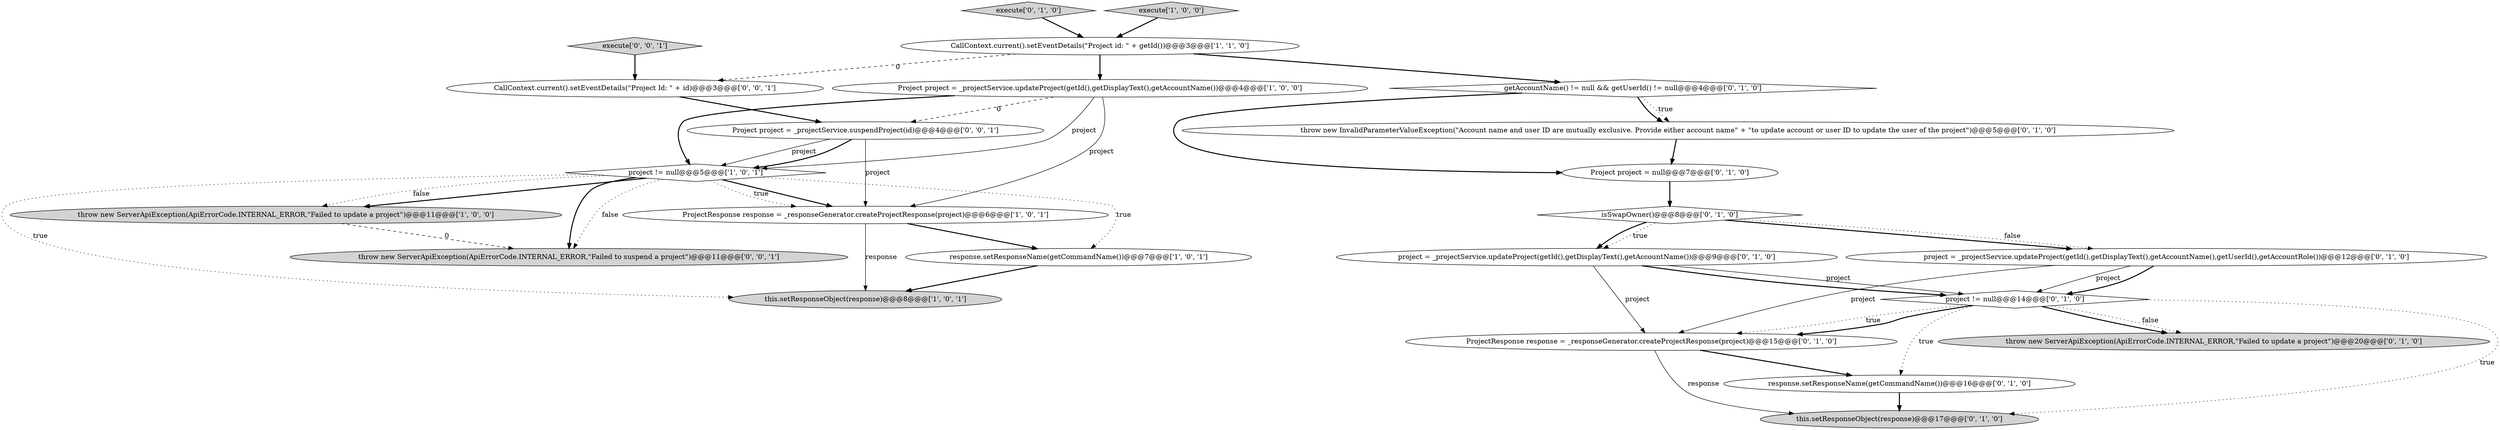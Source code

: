 digraph {
0 [style = filled, label = "this.setResponseObject(response)@@@8@@@['1', '0', '1']", fillcolor = lightgray, shape = ellipse image = "AAA0AAABBB1BBB"];
9 [style = filled, label = "isSwapOwner()@@@8@@@['0', '1', '0']", fillcolor = white, shape = diamond image = "AAA1AAABBB2BBB"];
16 [style = filled, label = "this.setResponseObject(response)@@@17@@@['0', '1', '0']", fillcolor = lightgray, shape = ellipse image = "AAA0AAABBB2BBB"];
4 [style = filled, label = "throw new ServerApiException(ApiErrorCode.INTERNAL_ERROR,\"Failed to update a project\")@@@11@@@['1', '0', '0']", fillcolor = lightgray, shape = ellipse image = "AAA0AAABBB1BBB"];
17 [style = filled, label = "response.setResponseName(getCommandName())@@@16@@@['0', '1', '0']", fillcolor = white, shape = ellipse image = "AAA0AAABBB2BBB"];
11 [style = filled, label = "project != null@@@14@@@['0', '1', '0']", fillcolor = white, shape = diamond image = "AAA0AAABBB2BBB"];
23 [style = filled, label = "throw new ServerApiException(ApiErrorCode.INTERNAL_ERROR,\"Failed to suspend a project\")@@@11@@@['0', '0', '1']", fillcolor = lightgray, shape = ellipse image = "AAA0AAABBB3BBB"];
18 [style = filled, label = "getAccountName() != null && getUserId() != null@@@4@@@['0', '1', '0']", fillcolor = white, shape = diamond image = "AAA0AAABBB2BBB"];
6 [style = filled, label = "ProjectResponse response = _responseGenerator.createProjectResponse(project)@@@6@@@['1', '0', '1']", fillcolor = white, shape = ellipse image = "AAA0AAABBB1BBB"];
19 [style = filled, label = "ProjectResponse response = _responseGenerator.createProjectResponse(project)@@@15@@@['0', '1', '0']", fillcolor = white, shape = ellipse image = "AAA0AAABBB2BBB"];
3 [style = filled, label = "response.setResponseName(getCommandName())@@@7@@@['1', '0', '1']", fillcolor = white, shape = ellipse image = "AAA0AAABBB1BBB"];
21 [style = filled, label = "Project project = _projectService.suspendProject(id)@@@4@@@['0', '0', '1']", fillcolor = white, shape = ellipse image = "AAA0AAABBB3BBB"];
13 [style = filled, label = "execute['0', '1', '0']", fillcolor = lightgray, shape = diamond image = "AAA0AAABBB2BBB"];
14 [style = filled, label = "project = _projectService.updateProject(getId(),getDisplayText(),getAccountName())@@@9@@@['0', '1', '0']", fillcolor = white, shape = ellipse image = "AAA1AAABBB2BBB"];
10 [style = filled, label = "Project project = null@@@7@@@['0', '1', '0']", fillcolor = white, shape = ellipse image = "AAA1AAABBB2BBB"];
8 [style = filled, label = "throw new InvalidParameterValueException(\"Account name and user ID are mutually exclusive. Provide either account name\" + \"to update account or user ID to update the user of the project\")@@@5@@@['0', '1', '0']", fillcolor = white, shape = ellipse image = "AAA1AAABBB2BBB"];
2 [style = filled, label = "CallContext.current().setEventDetails(\"Project id: \" + getId())@@@3@@@['1', '1', '0']", fillcolor = white, shape = ellipse image = "AAA0AAABBB1BBB"];
22 [style = filled, label = "CallContext.current().setEventDetails(\"Project Id: \" + id)@@@3@@@['0', '0', '1']", fillcolor = white, shape = ellipse image = "AAA0AAABBB3BBB"];
1 [style = filled, label = "execute['1', '0', '0']", fillcolor = lightgray, shape = diamond image = "AAA0AAABBB1BBB"];
15 [style = filled, label = "project = _projectService.updateProject(getId(),getDisplayText(),getAccountName(),getUserId(),getAccountRole())@@@12@@@['0', '1', '0']", fillcolor = white, shape = ellipse image = "AAA1AAABBB2BBB"];
12 [style = filled, label = "throw new ServerApiException(ApiErrorCode.INTERNAL_ERROR,\"Failed to update a project\")@@@20@@@['0', '1', '0']", fillcolor = lightgray, shape = ellipse image = "AAA0AAABBB2BBB"];
7 [style = filled, label = "project != null@@@5@@@['1', '0', '1']", fillcolor = white, shape = diamond image = "AAA0AAABBB1BBB"];
20 [style = filled, label = "execute['0', '0', '1']", fillcolor = lightgray, shape = diamond image = "AAA0AAABBB3BBB"];
5 [style = filled, label = "Project project = _projectService.updateProject(getId(),getDisplayText(),getAccountName())@@@4@@@['1', '0', '0']", fillcolor = white, shape = ellipse image = "AAA0AAABBB1BBB"];
7->23 [style = bold, label=""];
21->7 [style = solid, label="project"];
2->22 [style = dashed, label="0"];
4->23 [style = dashed, label="0"];
11->12 [style = bold, label=""];
9->14 [style = dotted, label="true"];
7->23 [style = dotted, label="false"];
10->9 [style = bold, label=""];
2->5 [style = bold, label=""];
5->7 [style = solid, label="project"];
15->11 [style = solid, label="project"];
14->11 [style = solid, label="project"];
20->22 [style = bold, label=""];
7->6 [style = bold, label=""];
9->15 [style = bold, label=""];
18->8 [style = dotted, label="true"];
14->19 [style = solid, label="project"];
14->11 [style = bold, label=""];
19->16 [style = solid, label="response"];
11->17 [style = dotted, label="true"];
11->16 [style = dotted, label="true"];
2->18 [style = bold, label=""];
15->11 [style = bold, label=""];
7->4 [style = dotted, label="false"];
7->4 [style = bold, label=""];
11->19 [style = dotted, label="true"];
3->0 [style = bold, label=""];
18->10 [style = bold, label=""];
11->19 [style = bold, label=""];
6->3 [style = bold, label=""];
19->17 [style = bold, label=""];
5->21 [style = dashed, label="0"];
21->7 [style = bold, label=""];
9->14 [style = bold, label=""];
21->6 [style = solid, label="project"];
11->12 [style = dotted, label="false"];
5->6 [style = solid, label="project"];
6->0 [style = solid, label="response"];
7->0 [style = dotted, label="true"];
22->21 [style = bold, label=""];
9->15 [style = dotted, label="false"];
18->8 [style = bold, label=""];
13->2 [style = bold, label=""];
7->3 [style = dotted, label="true"];
17->16 [style = bold, label=""];
1->2 [style = bold, label=""];
8->10 [style = bold, label=""];
5->7 [style = bold, label=""];
15->19 [style = solid, label="project"];
7->6 [style = dotted, label="true"];
}
